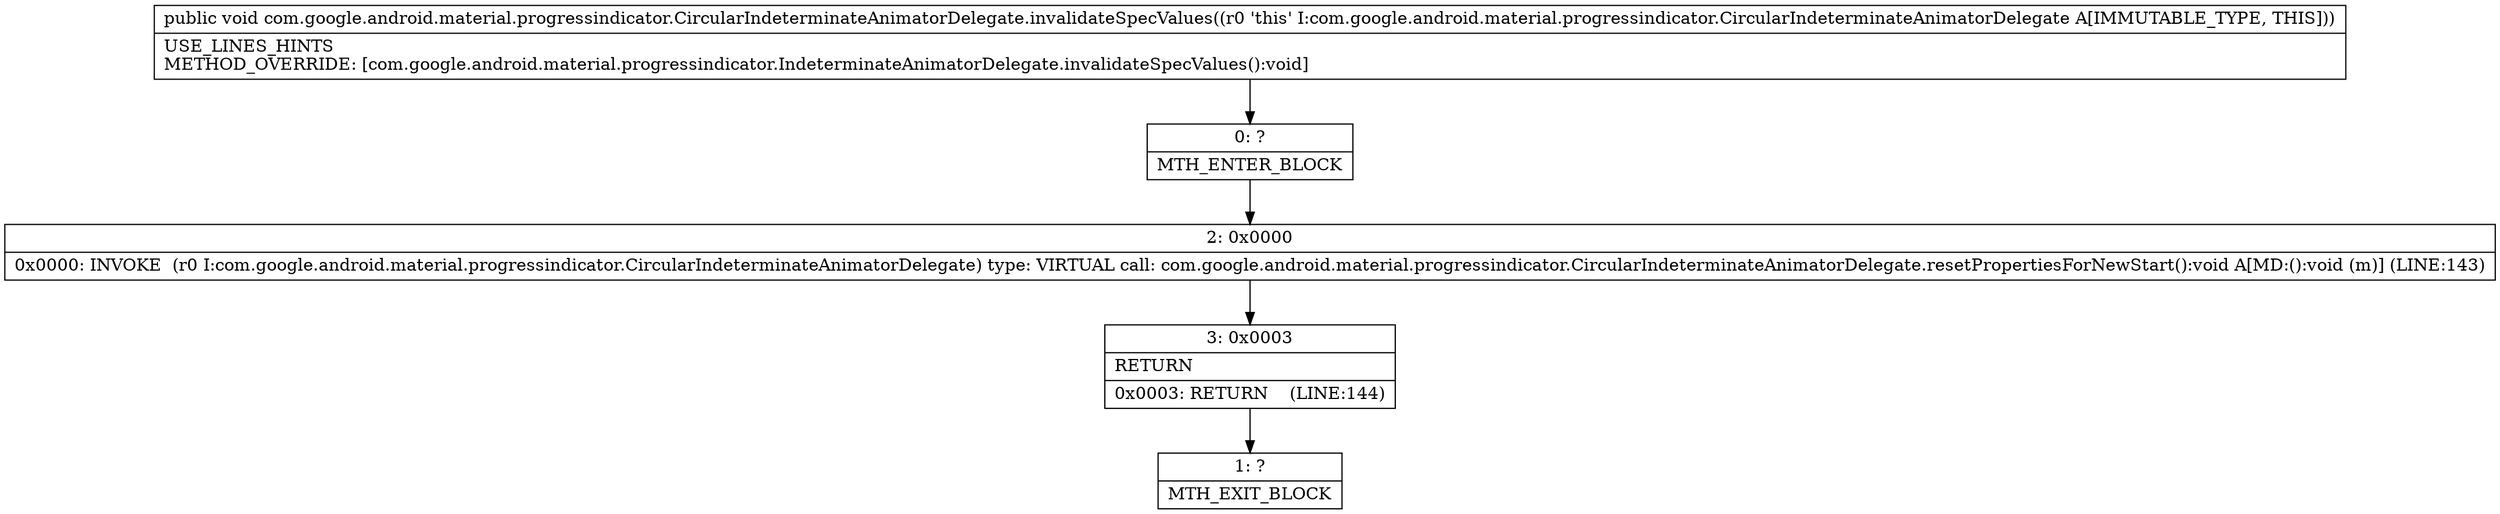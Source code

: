 digraph "CFG forcom.google.android.material.progressindicator.CircularIndeterminateAnimatorDelegate.invalidateSpecValues()V" {
Node_0 [shape=record,label="{0\:\ ?|MTH_ENTER_BLOCK\l}"];
Node_2 [shape=record,label="{2\:\ 0x0000|0x0000: INVOKE  (r0 I:com.google.android.material.progressindicator.CircularIndeterminateAnimatorDelegate) type: VIRTUAL call: com.google.android.material.progressindicator.CircularIndeterminateAnimatorDelegate.resetPropertiesForNewStart():void A[MD:():void (m)] (LINE:143)\l}"];
Node_3 [shape=record,label="{3\:\ 0x0003|RETURN\l|0x0003: RETURN    (LINE:144)\l}"];
Node_1 [shape=record,label="{1\:\ ?|MTH_EXIT_BLOCK\l}"];
MethodNode[shape=record,label="{public void com.google.android.material.progressindicator.CircularIndeterminateAnimatorDelegate.invalidateSpecValues((r0 'this' I:com.google.android.material.progressindicator.CircularIndeterminateAnimatorDelegate A[IMMUTABLE_TYPE, THIS]))  | USE_LINES_HINTS\lMETHOD_OVERRIDE: [com.google.android.material.progressindicator.IndeterminateAnimatorDelegate.invalidateSpecValues():void]\l}"];
MethodNode -> Node_0;Node_0 -> Node_2;
Node_2 -> Node_3;
Node_3 -> Node_1;
}

